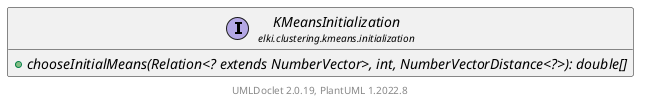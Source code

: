 @startuml
    remove .*\.(Instance|Par|Parameterizer|Factory)$
    set namespaceSeparator none
    hide empty fields
    hide empty methods

    interface "<size:14>KMeansInitialization\n<size:10>elki.clustering.kmeans.initialization" as elki.clustering.kmeans.initialization.KMeansInitialization [[KMeansInitialization.html]] {
        {abstract} +chooseInitialMeans(Relation<? extends NumberVector>, int, NumberVectorDistance<?>): double[]
    }

    center footer UMLDoclet 2.0.19, PlantUML 1.2022.8
@enduml
